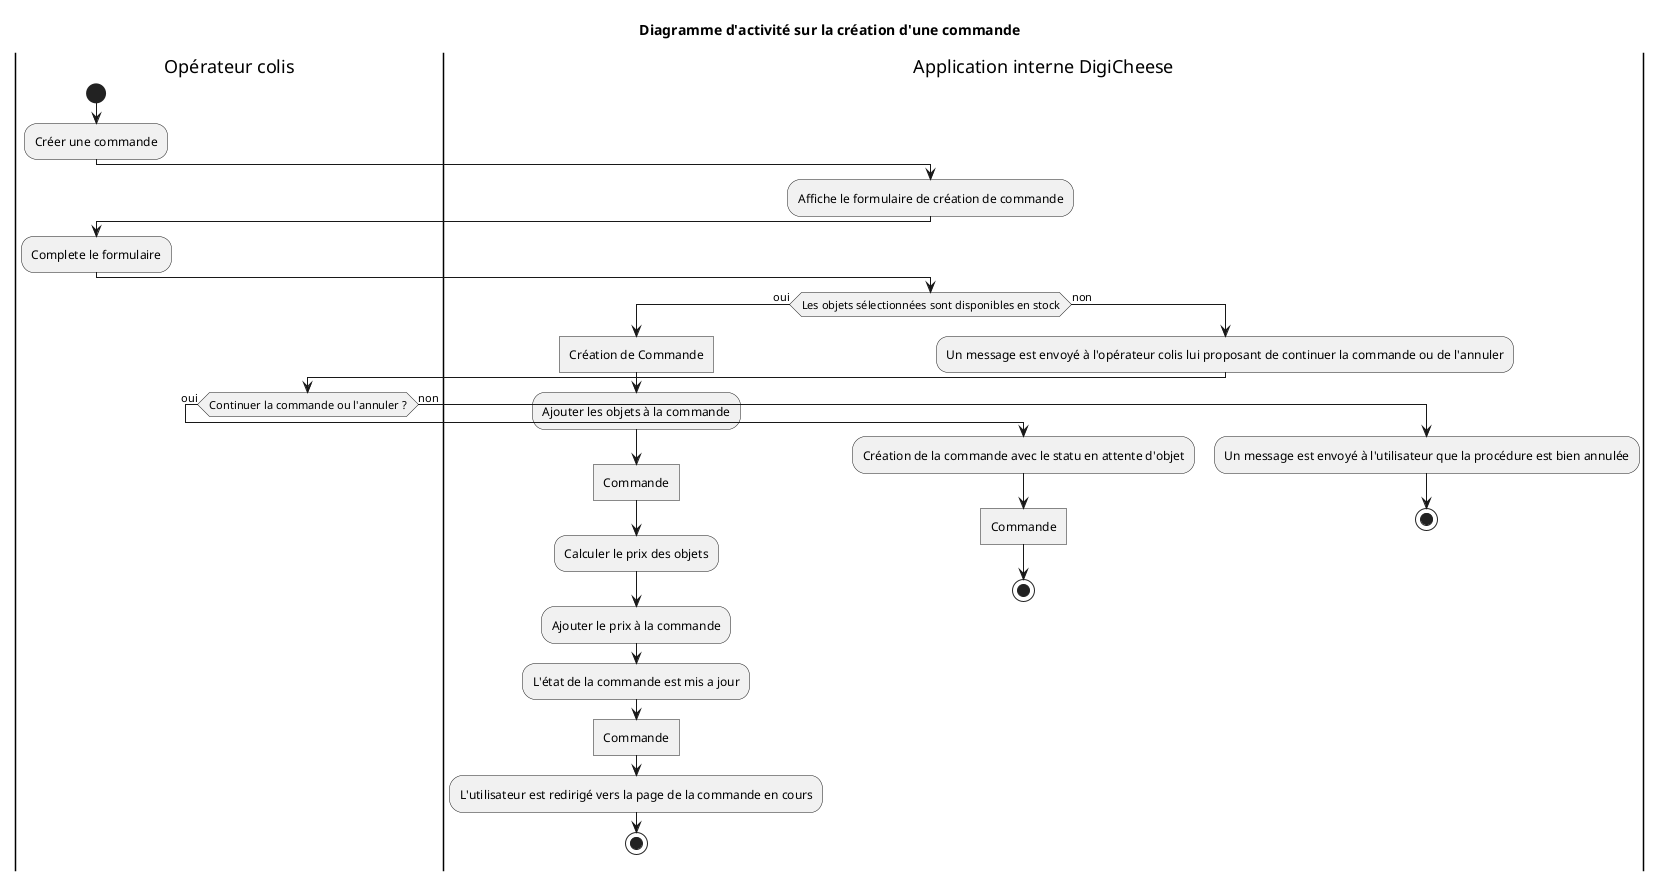 @startuml création compte client da
|Opérateur colis|
start


:Créer une commande;
|Application interne DigiCheese|
:Affiche le formulaire de création de commande;

|Opérateur colis|
:Complete le formulaire;

|Application interne DigiCheese|
if (Les objets sélectionnées sont disponibles en stock) then (oui)
    :Création de Commande]
    :Ajouter les objets à la commande;
    :Commande]
    :Calculer le prix des objets;
    :Ajouter le prix à la commande;
    :L'état de la commande est mis a jour;
    :Commande]
    :L'utilisateur est redirigé vers la page de la commande en cours;
    stop
else (non)
    :Un message est envoyé à l'opérateur colis lui proposant de continuer la commande ou de l'annuler;
    |Opérateur colis|
    if (Continuer la commande ou l'annuler ?) then (oui)
    |Application interne DigiCheese|
        :Création de la commande avec le statu en attente d'objet;
        :Commande]
        stop
    else (non)
    |Application interne DigiCheese|
        :Un message est envoyé à l'utilisateur que la procédure est bien annulée;
        stop

title Diagramme d'activité sur la création d'une commande
@enduml